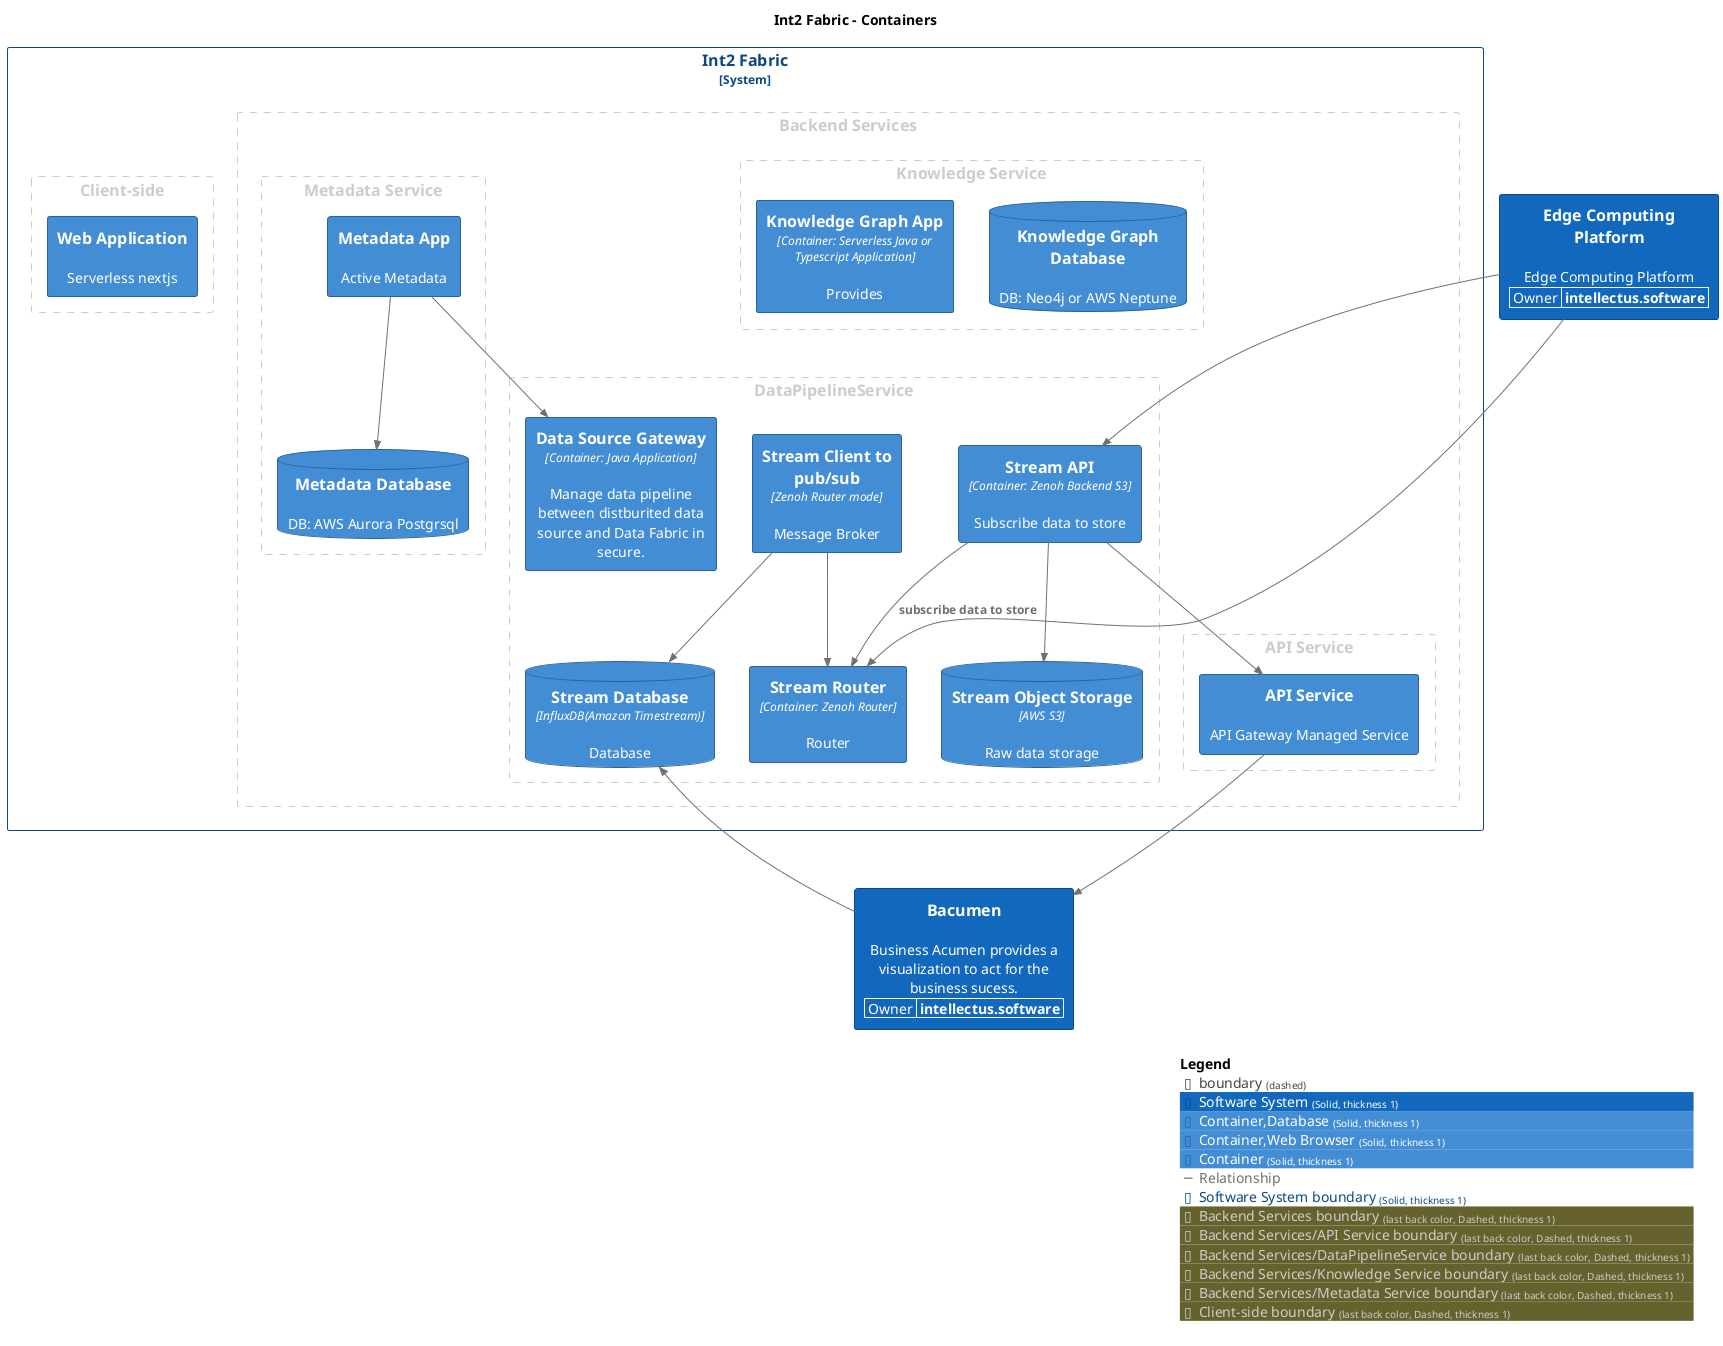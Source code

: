 @startuml
set separator none
title Int2 Fabric - Containers

top to bottom direction

!include <C4/C4>
!include <C4/C4_Context>
!include <C4/C4_Container>

AddElementTag("Software System", $bgColor="#1168bd", $borderColor="#0b4884", $fontColor="#ffffff", $sprite="", $shadowing="", $borderStyle="Solid", $borderThickness="1")
AddElementTag("Container,Database", $bgColor="#438dd5", $borderColor="#2e6295", $fontColor="#ffffff", $sprite="", $shadowing="", $borderStyle="Solid", $borderThickness="1")
AddElementTag("Container,Web Browser", $bgColor="#438dd5", $borderColor="#2e6295", $fontColor="#ffffff", $sprite="", $shadowing="", $borderStyle="Solid", $borderThickness="1")
AddElementTag("Container", $bgColor="#438dd5", $borderColor="#2e6295", $fontColor="#ffffff", $sprite="", $shadowing="", $borderStyle="Solid", $borderThickness="1")

AddRelTag("Relationship", $textColor="#707070", $lineColor="#707070", $lineStyle = "")

AddBoundaryTag("Software System", $bgColor="#ffffff", $borderColor="#0b4884", $fontColor="#0b4884", $shadowing="", $borderStyle="Solid", $borderThickness="1")

WithoutPropertyHeader()
AddProperty("Owner","intellectus.software")
System(Bacumen, "Bacumen", $descr="Business Acumen provides a visualization to act for the business sucess.", $tags="Software System", $link="")
WithoutPropertyHeader()
AddProperty("Owner","intellectus.software")
System(EdgeComputingPlatform, "Edge Computing Platform", $descr="Edge Computing Platform", $tags="Software System", $link="")

System_Boundary("Int2Fabric_boundary", "Int2 Fabric", $tags="Software System") {
  AddBoundaryTag("Backend Services", $borderColor="#cccccc", $fontColor="#cccccc", $borderStyle="Dashed", $borderThickness="1")
  Boundary(group_1, "Backend Services", $tags="Backend Services") {
      AddBoundaryTag("Backend Services/API Service", $borderColor="#cccccc", $fontColor="#cccccc", $borderStyle="Dashed", $borderThickness="1")
      Boundary(group_2, "API Service", $tags="Backend Services/API Service") {
        Container(Int2Fabric.APIService, "API Service", $techn="", $descr="API Gateway Managed Service", $tags="Container", $link="")
      }

      AddBoundaryTag("Backend Services/DataPipelineService", $borderColor="#cccccc", $fontColor="#cccccc", $borderStyle="Dashed", $borderThickness="1")
      Boundary(group_3, "DataPipelineService", $tags="Backend Services/DataPipelineService") {
        Container(Int2Fabric.StreamAPI, "Stream API", $techn="Container: Zenoh Backend S3", $descr="Subscribe data to store", $tags="Container", $link="")
        Container(Int2Fabric.StreamRouter, "Stream Router", $techn="Container: Zenoh Router", $descr="Router", $tags="Container", $link="")
        ContainerDb(Int2Fabric.StreamObjectStorage, "Stream Object Storage", $techn="AWS S3", $descr="Raw data storage", $tags="Container,Database", $link="")
        ContainerDb(Int2Fabric.StreamDatabase, "Stream Database", $techn="InfluxDB(Amazon Timestream)", $descr="Database", $tags="Container,Database", $link="")
        Container(Int2Fabric.StreamClienttopubsub, "Stream Client to pub/sub", $techn="Zenoh Router mode", $descr="Message Broker", $tags="Container", $link="")
        Container(Int2Fabric.DataSourceGateway, "Data Source Gateway", $techn="Container: Java Application", $descr="Manage data pipeline between distburited data source and Data Fabric in secure.", $tags="Container", $link="")
      }

      AddBoundaryTag("Backend Services/Knowledge Service", $borderColor="#cccccc", $fontColor="#cccccc", $borderStyle="Dashed", $borderThickness="1")
      Boundary(group_4, "Knowledge Service", $tags="Backend Services/Knowledge Service") {
        ContainerDb(Int2Fabric.KnowledgeGraphDatabase, "Knowledge Graph Database", $techn="", $descr="DB: Neo4j or AWS Neptune", $tags="Container,Database", $link="")
        Container(Int2Fabric.KnowledgeGraphApp, "Knowledge Graph App", $techn="Container: Serverless Java or Typescript Application", $descr="Provides", $tags="Container", $link="")
      }

      AddBoundaryTag("Backend Services/Metadata Service", $borderColor="#cccccc", $fontColor="#cccccc", $borderStyle="Dashed", $borderThickness="1")
      Boundary(group_5, "Metadata Service", $tags="Backend Services/Metadata Service") {
        Container(Int2Fabric.MetadataApp, "Metadata App", $techn="", $descr="Active Metadata", $tags="Container", $link="")
        ContainerDb(Int2Fabric.MetadataDatabase, "Metadata Database", $techn="", $descr="DB: AWS Aurora Postgrsql", $tags="Container,Database", $link="")
      }

  }

  AddBoundaryTag("Client-side", $borderColor="#cccccc", $fontColor="#cccccc", $borderStyle="Dashed", $borderThickness="1")
  Boundary(group_6, "Client-side", $tags="Client-side") {
    Container(Int2Fabric.WebApplication, "Web Application", $techn="", $descr="Serverless nextjs", $tags="Container,Web Browser", $link="")
  }

}

Rel(Int2Fabric.StreamAPI, Int2Fabric.StreamRouter, "subscribe data to store", $techn="", $tags="Relationship", $link="")
Rel(Int2Fabric.StreamAPI, Int2Fabric.StreamObjectStorage, "", $techn="", $tags="Relationship", $link="")
Rel(Int2Fabric.StreamClienttopubsub, Int2Fabric.StreamDatabase, "", $techn="", $tags="Relationship", $link="")
Rel(Int2Fabric.StreamClienttopubsub, Int2Fabric.StreamRouter, "", $techn="", $tags="Relationship", $link="")
Rel(Int2Fabric.StreamAPI, Int2Fabric.APIService, "", $techn="", $tags="Relationship", $link="")
Rel(Bacumen, Int2Fabric.StreamDatabase, "", $techn="", $tags="Relationship", $link="")
Rel(EdgeComputingPlatform, Int2Fabric.StreamAPI, "", $techn="", $tags="Relationship", $link="")
Rel(EdgeComputingPlatform, Int2Fabric.StreamRouter, "", $techn="", $tags="Relationship", $link="")
Rel(Int2Fabric.APIService, Bacumen, "", $techn="", $tags="Relationship", $link="")
Rel(Int2Fabric.MetadataApp, Int2Fabric.DataSourceGateway, "", $techn="", $tags="Relationship", $link="")
Rel(Int2Fabric.MetadataApp, Int2Fabric.MetadataDatabase, "", $techn="", $tags="Relationship", $link="")

SHOW_LEGEND(true)
@enduml